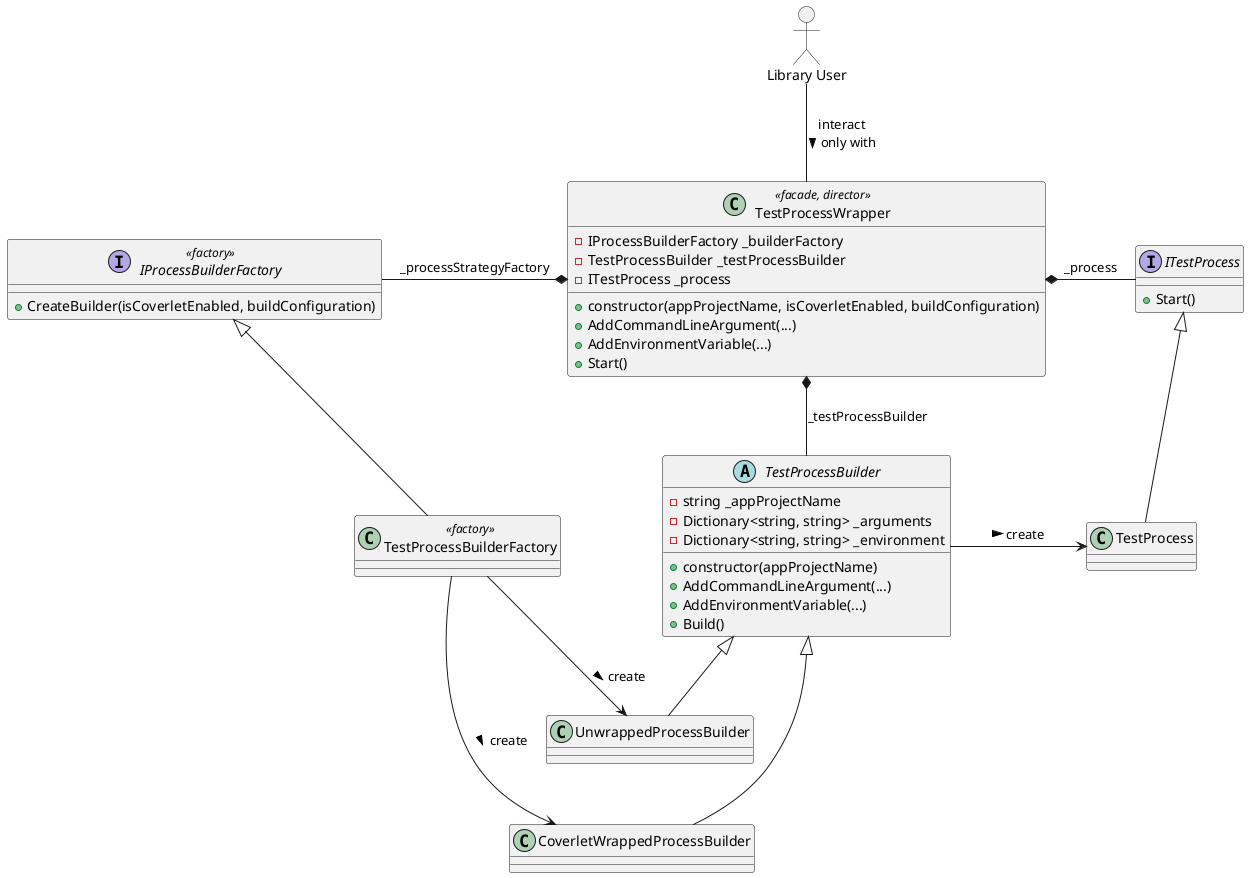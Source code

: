 @startuml
allowmixing

actor "Library User" as user

class "TestProcessWrapper" as wrapper  << facade, director >> {
  - IProcessBuilderFactory _builderFactory
  - TestProcessBuilder _testProcessBuilder
  - ITestProcess _process
  
  + constructor(appProjectName, isCoverletEnabled, buildConfiguration)
  + AddCommandLineArgument(...)
  + AddEnvironmentVariable(...)
  + Start()
}

user -- wrapper : interact\nonly with >

interface "IProcessBuilderFactory" as factory_if << factory >> {
  + CreateBuilder(isCoverletEnabled, buildConfiguration)
}

class "TestProcessBuilderFactory" as factory << factory >>
factory_if <|-- factory

factory_if -* wrapper : _processStrategyFactory

abstract class "TestProcessBuilder" as builder {
  - string _appProjectName
  - Dictionary<string, string> _arguments
  - Dictionary<string, string> _environment
  + constructor(appProjectName)
  + AddCommandLineArgument(...)
  + AddEnvironmentVariable(...)
  + Build()
}

wrapper *- builder : _testProcessBuilder

class "UnwrappedProcessBuilder" as process_builder
builder <|-- process_builder
factory --> process_builder : create >

class "CoverletWrappedProcessBuilder" as coverlet_builder
builder <|--- coverlet_builder
factory ---> coverlet_builder : create >

interface "ITestProcess" as process_if {
  + Start()
}

wrapper *- process_if : _process

class "TestProcess" as process
process_if <|-- process

builder -> process : create >

'factory_if ---- process_if
@enduml